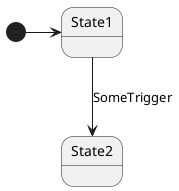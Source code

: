 @startuml
[*] -> State1
State1 --> State2 : SomeTrigger
@enduml
@startuml
[*] -> State1
State1 --> State2 : /SomeActionRequired
@enduml
@startuml
[*] -> State1
State1 --> State2 : [SomeCondition]
@enduml